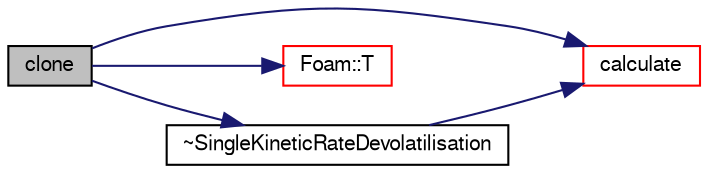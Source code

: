 digraph "clone"
{
  bgcolor="transparent";
  edge [fontname="FreeSans",fontsize="10",labelfontname="FreeSans",labelfontsize="10"];
  node [fontname="FreeSans",fontsize="10",shape=record];
  rankdir="LR";
  Node19 [label="clone",height=0.2,width=0.4,color="black", fillcolor="grey75", style="filled", fontcolor="black"];
  Node19 -> Node20 [color="midnightblue",fontsize="10",style="solid",fontname="FreeSans"];
  Node20 [label="calculate",height=0.2,width=0.4,color="red",URL="$a24334.html#aad5735285e9799d56a1158870aab978f",tooltip="Update model. "];
  Node19 -> Node23 [color="midnightblue",fontsize="10",style="solid",fontname="FreeSans"];
  Node23 [label="Foam::T",height=0.2,width=0.4,color="red",URL="$a21124.html#ae57fda0abb14bb0944947c463c6e09d4"];
  Node19 -> Node28 [color="midnightblue",fontsize="10",style="solid",fontname="FreeSans"];
  Node28 [label="~SingleKineticRateDevolatilisation",height=0.2,width=0.4,color="black",URL="$a24334.html#aa5fb0b98b0f466d1dc294225181dba19",tooltip="Destructor. "];
  Node28 -> Node20 [color="midnightblue",fontsize="10",style="solid",fontname="FreeSans"];
}
